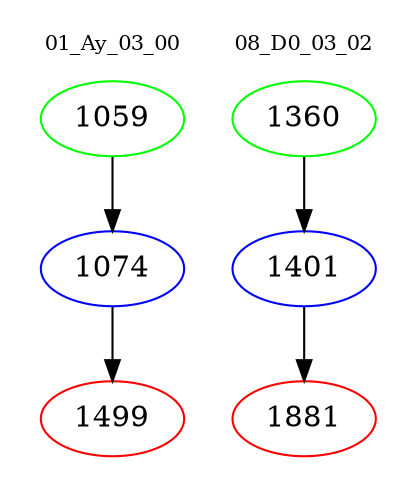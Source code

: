 digraph{
subgraph cluster_0 {
color = white
label = "01_Ay_03_00";
fontsize=10;
T0_1059 [label="1059", color="green"]
T0_1059 -> T0_1074 [color="black"]
T0_1074 [label="1074", color="blue"]
T0_1074 -> T0_1499 [color="black"]
T0_1499 [label="1499", color="red"]
}
subgraph cluster_1 {
color = white
label = "08_D0_03_02";
fontsize=10;
T1_1360 [label="1360", color="green"]
T1_1360 -> T1_1401 [color="black"]
T1_1401 [label="1401", color="blue"]
T1_1401 -> T1_1881 [color="black"]
T1_1881 [label="1881", color="red"]
}
}
